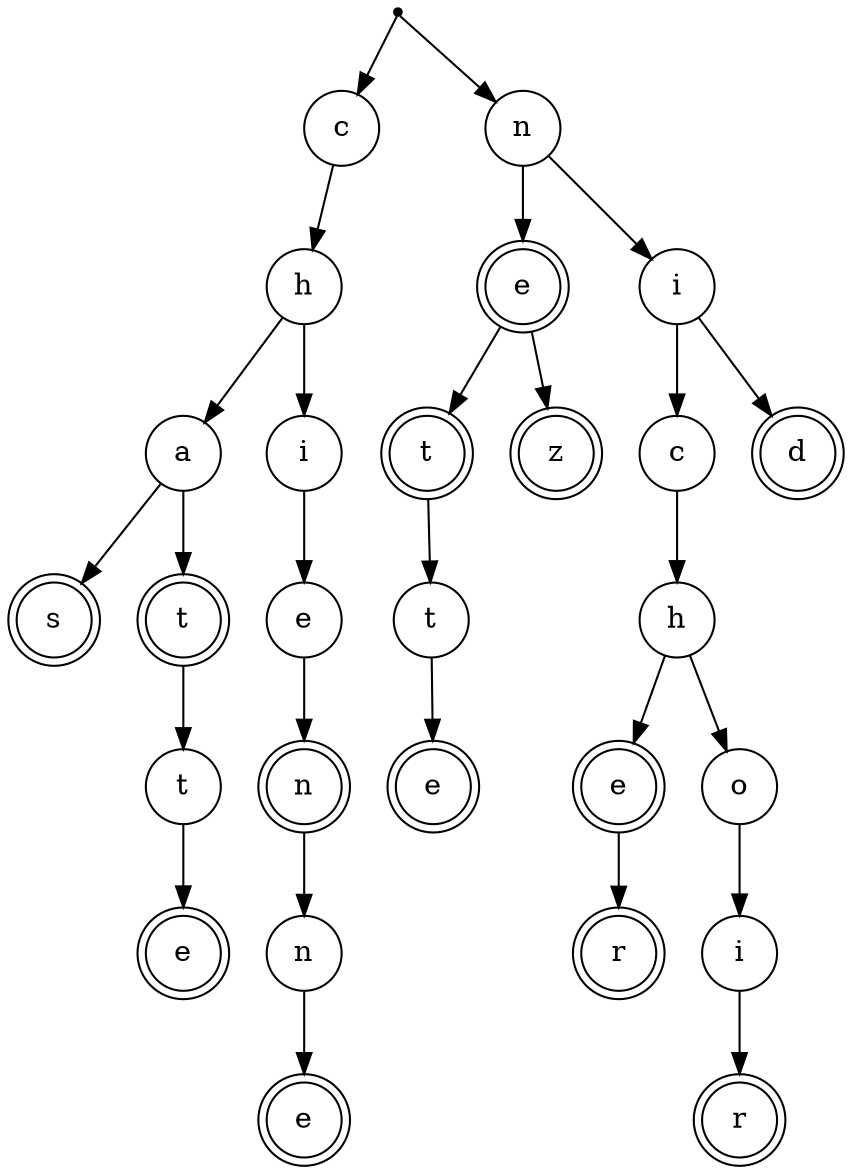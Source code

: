 
digraph {
    "#root#" [label="", shape=point];
    "#root#" -> "c";
"c" -> "ch";
"ch" -> "cha";
"cha" -> "chas";
"chas"[label="s", shape=doublecircle];
"cha" -> "chat";
"chat" -> "chatt";
"chatt" -> "chatte";
"chatte"[label="e", shape=doublecircle];
"chatt"[label="t", shape=circle];
"chat"[label="t", shape=doublecircle];
"cha"[label="a", shape=circle];
"ch" -> "chi";
"chi" -> "chie";
"chie" -> "chien";
"chien" -> "chienn";
"chienn" -> "chienne";
"chienne"[label="e", shape=doublecircle];
"chienn"[label="n", shape=circle];
"chien"[label="n", shape=doublecircle];
"chie"[label="e", shape=circle];
"chi"[label="i", shape=circle];
"ch"[label="h", shape=circle];
"c"[label="c", shape=circle];
"#root#" -> "n";
"n" -> "ne";
"ne" -> "net";
"net" -> "nett";
"nett" -> "nette";
"nette"[label="e", shape=doublecircle];
"nett"[label="t", shape=circle];
"net"[label="t", shape=doublecircle];
"ne" -> "nez";
"nez"[label="z", shape=doublecircle];
"ne"[label="e", shape=doublecircle];
"n" -> "ni";
"ni" -> "nic";
"nic" -> "nich";
"nich" -> "niche";
"niche" -> "nicher";
"nicher"[label="r", shape=doublecircle];
"niche"[label="e", shape=doublecircle];
"nich" -> "nicho";
"nicho" -> "nichoi";
"nichoi" -> "nichoir";
"nichoir"[label="r", shape=doublecircle];
"nichoi"[label="i", shape=circle];
"nicho"[label="o", shape=circle];
"nich"[label="h", shape=circle];
"nic"[label="c", shape=circle];
"ni" -> "nid";
"nid"[label="d", shape=doublecircle];
"ni"[label="i", shape=circle];
"n"[label="n", shape=circle];

}

